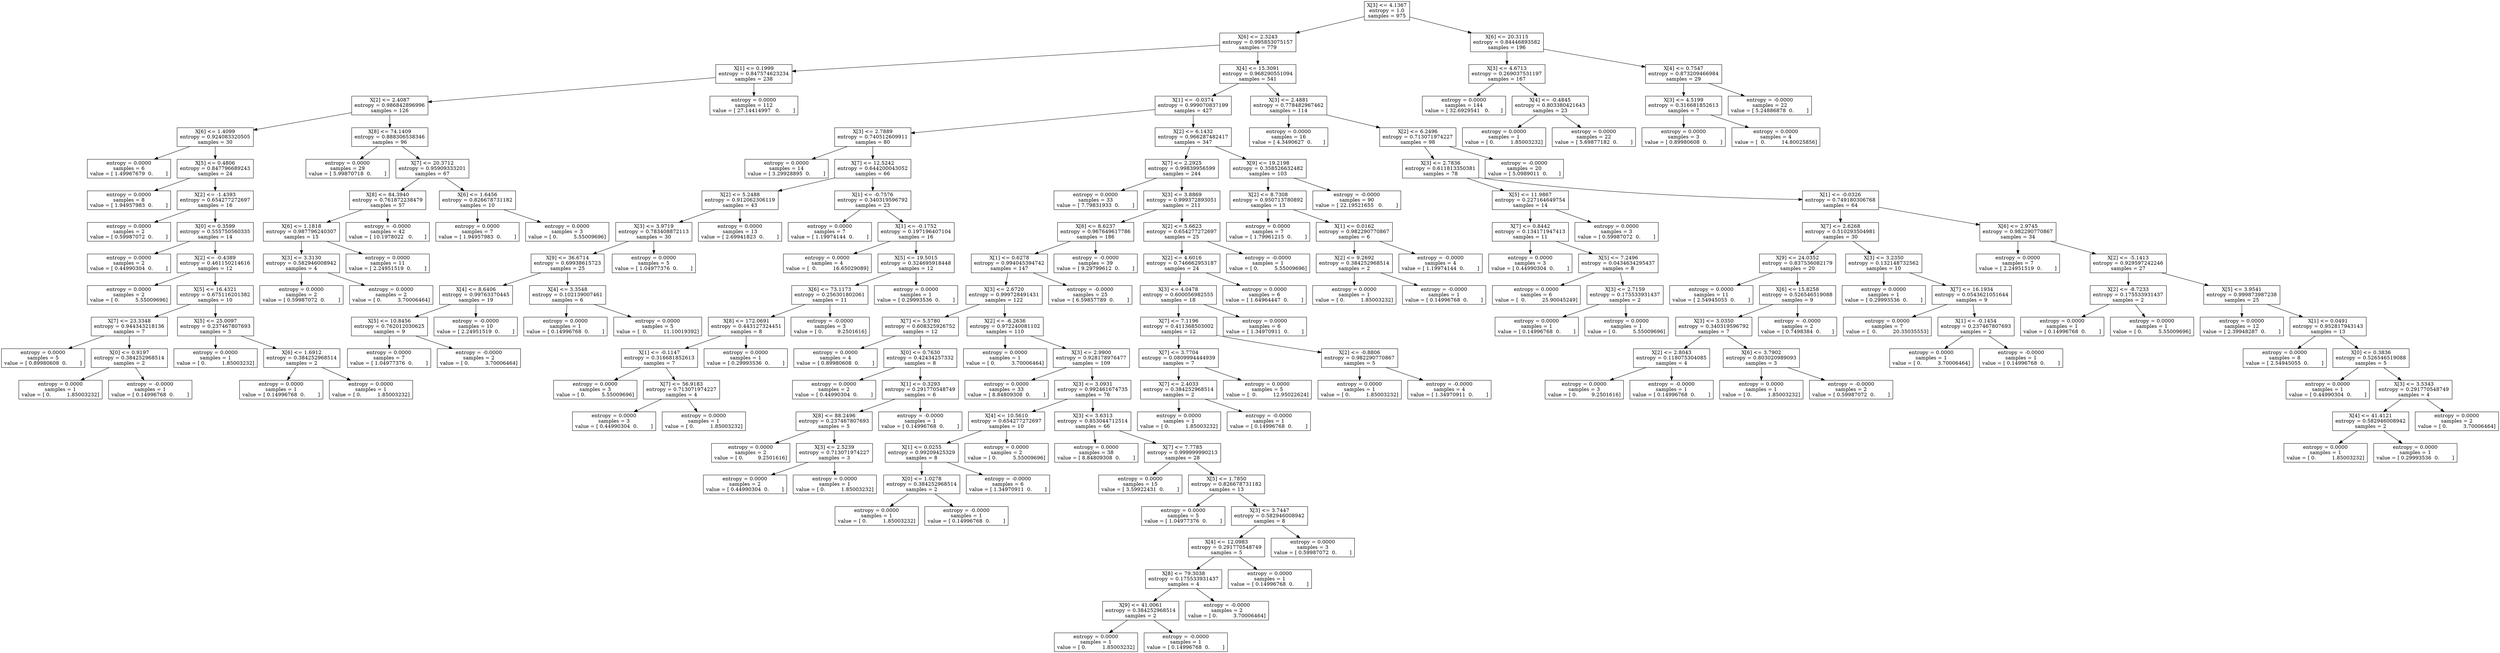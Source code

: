 digraph Tree {
0 [label="X[3] <= 4.1367\nentropy = 1.0\nsamples = 975", shape="box"] ;
1 [label="X[6] <= 2.3243\nentropy = 0.995853075157\nsamples = 779", shape="box"] ;
0 -> 1 ;
2 [label="X[1] <= 0.1999\nentropy = 0.847574623234\nsamples = 238", shape="box"] ;
1 -> 2 ;
3 [label="X[2] <= 2.4087\nentropy = 0.986842896996\nsamples = 126", shape="box"] ;
2 -> 3 ;
4 [label="X[6] <= 1.4099\nentropy = 0.924083320505\nsamples = 30", shape="box"] ;
3 -> 4 ;
5 [label="entropy = 0.0000\nsamples = 6\nvalue = [ 1.49967679  0.        ]", shape="box"] ;
4 -> 5 ;
6 [label="X[5] <= 0.4806\nentropy = 0.847796689243\nsamples = 24", shape="box"] ;
4 -> 6 ;
7 [label="entropy = 0.0000\nsamples = 8\nvalue = [ 1.94957983  0.        ]", shape="box"] ;
6 -> 7 ;
8 [label="X[2] <= -1.4393\nentropy = 0.654277272697\nsamples = 16", shape="box"] ;
6 -> 8 ;
9 [label="entropy = 0.0000\nsamples = 2\nvalue = [ 0.59987072  0.        ]", shape="box"] ;
8 -> 9 ;
10 [label="X[0] <= 0.3599\nentropy = 0.555750560335\nsamples = 14", shape="box"] ;
8 -> 10 ;
11 [label="entropy = 0.0000\nsamples = 2\nvalue = [ 0.44990304  0.        ]", shape="box"] ;
10 -> 11 ;
12 [label="X[2] <= -0.4389\nentropy = 0.461150214616\nsamples = 12", shape="box"] ;
10 -> 12 ;
13 [label="entropy = 0.0000\nsamples = 2\nvalue = [ 0.          5.55009696]", shape="box"] ;
12 -> 13 ;
14 [label="X[5] <= 16.4321\nentropy = 0.675116201382\nsamples = 10", shape="box"] ;
12 -> 14 ;
15 [label="X[7] <= 23.3348\nentropy = 0.944343218136\nsamples = 7", shape="box"] ;
14 -> 15 ;
16 [label="entropy = 0.0000\nsamples = 5\nvalue = [ 0.89980608  0.        ]", shape="box"] ;
15 -> 16 ;
17 [label="X[0] <= 0.9197\nentropy = 0.384252968514\nsamples = 2", shape="box"] ;
15 -> 17 ;
18 [label="entropy = 0.0000\nsamples = 1\nvalue = [ 0.          1.85003232]", shape="box"] ;
17 -> 18 ;
19 [label="entropy = -0.0000\nsamples = 1\nvalue = [ 0.14996768  0.        ]", shape="box"] ;
17 -> 19 ;
20 [label="X[5] <= 25.0097\nentropy = 0.237467807693\nsamples = 3", shape="box"] ;
14 -> 20 ;
21 [label="entropy = 0.0000\nsamples = 1\nvalue = [ 0.          1.85003232]", shape="box"] ;
20 -> 21 ;
22 [label="X[6] <= 1.6912\nentropy = 0.384252968514\nsamples = 2", shape="box"] ;
20 -> 22 ;
23 [label="entropy = 0.0000\nsamples = 1\nvalue = [ 0.14996768  0.        ]", shape="box"] ;
22 -> 23 ;
24 [label="entropy = 0.0000\nsamples = 1\nvalue = [ 0.          1.85003232]", shape="box"] ;
22 -> 24 ;
25 [label="X[8] <= 74.1409\nentropy = 0.888306538346\nsamples = 96", shape="box"] ;
3 -> 25 ;
26 [label="entropy = 0.0000\nsamples = 29\nvalue = [ 5.99870718  0.        ]", shape="box"] ;
25 -> 26 ;
27 [label="X[7] <= 20.3712\nentropy = 0.95909333201\nsamples = 67", shape="box"] ;
25 -> 27 ;
28 [label="X[8] <= 84.3940\nentropy = 0.761872238479\nsamples = 57", shape="box"] ;
27 -> 28 ;
29 [label="X[6] <= 1.1818\nentropy = 0.987796240307\nsamples = 15", shape="box"] ;
28 -> 29 ;
30 [label="X[3] <= 3.3130\nentropy = 0.582946008942\nsamples = 4", shape="box"] ;
29 -> 30 ;
31 [label="entropy = 0.0000\nsamples = 2\nvalue = [ 0.59987072  0.        ]", shape="box"] ;
30 -> 31 ;
32 [label="entropy = 0.0000\nsamples = 2\nvalue = [ 0.          3.70006464]", shape="box"] ;
30 -> 32 ;
33 [label="entropy = 0.0000\nsamples = 11\nvalue = [ 2.24951519  0.        ]", shape="box"] ;
29 -> 33 ;
34 [label="entropy = -0.0000\nsamples = 42\nvalue = [ 10.1978022   0.       ]", shape="box"] ;
28 -> 34 ;
35 [label="X[6] <= 1.6456\nentropy = 0.826678731182\nsamples = 10", shape="box"] ;
27 -> 35 ;
36 [label="entropy = 0.0000\nsamples = 7\nvalue = [ 1.94957983  0.        ]", shape="box"] ;
35 -> 36 ;
37 [label="entropy = 0.0000\nsamples = 3\nvalue = [ 0.          5.55009696]", shape="box"] ;
35 -> 37 ;
38 [label="entropy = 0.0000\nsamples = 112\nvalue = [ 27.14414997   0.        ]", shape="box"] ;
2 -> 38 ;
39 [label="X[4] <= 15.3091\nentropy = 0.968290551094\nsamples = 541", shape="box"] ;
1 -> 39 ;
40 [label="X[1] <= -0.0374\nentropy = 0.999070837199\nsamples = 427", shape="box"] ;
39 -> 40 ;
41 [label="X[3] <= 2.7889\nentropy = 0.740512609911\nsamples = 80", shape="box"] ;
40 -> 41 ;
42 [label="entropy = 0.0000\nsamples = 14\nvalue = [ 3.29928895  0.        ]", shape="box"] ;
41 -> 42 ;
43 [label="X[7] <= 12.5242\nentropy = 0.644200043052\nsamples = 66", shape="box"] ;
41 -> 43 ;
44 [label="X[2] <= 5.2488\nentropy = 0.912062306119\nsamples = 43", shape="box"] ;
43 -> 44 ;
45 [label="X[3] <= 3.9719\nentropy = 0.783408872113\nsamples = 30", shape="box"] ;
44 -> 45 ;
46 [label="X[9] <= 36.6714\nentropy = 0.69938615723\nsamples = 25", shape="box"] ;
45 -> 46 ;
47 [label="X[4] <= 8.6406\nentropy = 0.99763370445\nsamples = 19", shape="box"] ;
46 -> 47 ;
48 [label="X[5] <= 10.8456\nentropy = 0.762012030625\nsamples = 9", shape="box"] ;
47 -> 48 ;
49 [label="entropy = 0.0000\nsamples = 7\nvalue = [ 1.04977376  0.        ]", shape="box"] ;
48 -> 49 ;
50 [label="entropy = -0.0000\nsamples = 2\nvalue = [ 0.          3.70006464]", shape="box"] ;
48 -> 50 ;
51 [label="entropy = -0.0000\nsamples = 10\nvalue = [ 2.24951519  0.        ]", shape="box"] ;
47 -> 51 ;
52 [label="X[4] <= 3.3548\nentropy = 0.102139007461\nsamples = 6", shape="box"] ;
46 -> 52 ;
53 [label="entropy = 0.0000\nsamples = 1\nvalue = [ 0.14996768  0.        ]", shape="box"] ;
52 -> 53 ;
54 [label="entropy = 0.0000\nsamples = 5\nvalue = [  0.          11.10019392]", shape="box"] ;
52 -> 54 ;
55 [label="entropy = 0.0000\nsamples = 5\nvalue = [ 1.04977376  0.        ]", shape="box"] ;
45 -> 55 ;
56 [label="entropy = 0.0000\nsamples = 13\nvalue = [ 2.69941823  0.        ]", shape="box"] ;
44 -> 56 ;
57 [label="X[1] <= -0.7576\nentropy = 0.340319596792\nsamples = 23", shape="box"] ;
43 -> 57 ;
58 [label="entropy = 0.0000\nsamples = 7\nvalue = [ 1.19974144  0.        ]", shape="box"] ;
57 -> 58 ;
59 [label="X[1] <= -0.1752\nentropy = 0.197196407104\nsamples = 16", shape="box"] ;
57 -> 59 ;
60 [label="entropy = 0.0000\nsamples = 4\nvalue = [  0.          16.65029089]", shape="box"] ;
59 -> 60 ;
61 [label="X[5] <= 19.5015\nentropy = 0.324695918448\nsamples = 12", shape="box"] ;
59 -> 61 ;
62 [label="X[6] <= 73.1173\nentropy = 0.256301802061\nsamples = 11", shape="box"] ;
61 -> 62 ;
63 [label="X[8] <= 172.0691\nentropy = 0.443127324451\nsamples = 8", shape="box"] ;
62 -> 63 ;
64 [label="X[1] <= -0.1147\nentropy = 0.316681852613\nsamples = 7", shape="box"] ;
63 -> 64 ;
65 [label="entropy = 0.0000\nsamples = 3\nvalue = [ 0.          5.55009696]", shape="box"] ;
64 -> 65 ;
66 [label="X[7] <= 56.9183\nentropy = 0.713071974227\nsamples = 4", shape="box"] ;
64 -> 66 ;
67 [label="entropy = 0.0000\nsamples = 3\nvalue = [ 0.44990304  0.        ]", shape="box"] ;
66 -> 67 ;
68 [label="entropy = 0.0000\nsamples = 1\nvalue = [ 0.          1.85003232]", shape="box"] ;
66 -> 68 ;
69 [label="entropy = 0.0000\nsamples = 1\nvalue = [ 0.29993536  0.        ]", shape="box"] ;
63 -> 69 ;
70 [label="entropy = -0.0000\nsamples = 3\nvalue = [ 0.         9.2501616]", shape="box"] ;
62 -> 70 ;
71 [label="entropy = 0.0000\nsamples = 1\nvalue = [ 0.29993536  0.        ]", shape="box"] ;
61 -> 71 ;
72 [label="X[2] <= 6.1432\nentropy = 0.966287482417\nsamples = 347", shape="box"] ;
40 -> 72 ;
73 [label="X[7] <= 2.2925\nentropy = 0.99839956599\nsamples = 244", shape="box"] ;
72 -> 73 ;
74 [label="entropy = 0.0000\nsamples = 33\nvalue = [ 7.79831933  0.        ]", shape="box"] ;
73 -> 74 ;
75 [label="X[3] <= 3.8869\nentropy = 0.999372893051\nsamples = 211", shape="box"] ;
73 -> 75 ;
76 [label="X[6] <= 8.6237\nentropy = 0.967649617786\nsamples = 186", shape="box"] ;
75 -> 76 ;
77 [label="X[1] <= 0.6278\nentropy = 0.994045394742\nsamples = 147", shape="box"] ;
76 -> 77 ;
78 [label="X[3] <= 2.6720\nentropy = 0.999728491431\nsamples = 122", shape="box"] ;
77 -> 78 ;
79 [label="X[7] <= 5.5780\nentropy = 0.608325926752\nsamples = 12", shape="box"] ;
78 -> 79 ;
80 [label="entropy = 0.0000\nsamples = 4\nvalue = [ 0.89980608  0.        ]", shape="box"] ;
79 -> 80 ;
81 [label="X[0] <= 0.7630\nentropy = 0.42434257332\nsamples = 8", shape="box"] ;
79 -> 81 ;
82 [label="entropy = 0.0000\nsamples = 2\nvalue = [ 0.44990304  0.        ]", shape="box"] ;
81 -> 82 ;
83 [label="X[1] <= 0.3293\nentropy = 0.291770548749\nsamples = 6", shape="box"] ;
81 -> 83 ;
84 [label="X[8] <= 88.2496\nentropy = 0.237467807693\nsamples = 5", shape="box"] ;
83 -> 84 ;
85 [label="entropy = 0.0000\nsamples = 2\nvalue = [ 0.         9.2501616]", shape="box"] ;
84 -> 85 ;
86 [label="X[3] <= 2.5239\nentropy = 0.713071974227\nsamples = 3", shape="box"] ;
84 -> 86 ;
87 [label="entropy = 0.0000\nsamples = 2\nvalue = [ 0.44990304  0.        ]", shape="box"] ;
86 -> 87 ;
88 [label="entropy = 0.0000\nsamples = 1\nvalue = [ 0.          1.85003232]", shape="box"] ;
86 -> 88 ;
89 [label="entropy = -0.0000\nsamples = 1\nvalue = [ 0.14996768  0.        ]", shape="box"] ;
83 -> 89 ;
90 [label="X[2] <= -6.2636\nentropy = 0.972240081102\nsamples = 110", shape="box"] ;
78 -> 90 ;
91 [label="entropy = 0.0000\nsamples = 1\nvalue = [ 0.          3.70006464]", shape="box"] ;
90 -> 91 ;
92 [label="X[3] <= 2.9900\nentropy = 0.928178976477\nsamples = 109", shape="box"] ;
90 -> 92 ;
93 [label="entropy = 0.0000\nsamples = 33\nvalue = [ 8.84809308  0.        ]", shape="box"] ;
92 -> 93 ;
94 [label="X[3] <= 3.0931\nentropy = 0.992461674735\nsamples = 76", shape="box"] ;
92 -> 94 ;
95 [label="X[4] <= 10.5610\nentropy = 0.654277272697\nsamples = 10", shape="box"] ;
94 -> 95 ;
96 [label="X[1] <= 0.0255\nentropy = 0.99209425329\nsamples = 8", shape="box"] ;
95 -> 96 ;
97 [label="X[0] <= 1.0278\nentropy = 0.384252968514\nsamples = 2", shape="box"] ;
96 -> 97 ;
98 [label="entropy = 0.0000\nsamples = 1\nvalue = [ 0.          1.85003232]", shape="box"] ;
97 -> 98 ;
99 [label="entropy = -0.0000\nsamples = 1\nvalue = [ 0.14996768  0.        ]", shape="box"] ;
97 -> 99 ;
100 [label="entropy = -0.0000\nsamples = 6\nvalue = [ 1.34970911  0.        ]", shape="box"] ;
96 -> 100 ;
101 [label="entropy = 0.0000\nsamples = 2\nvalue = [ 0.          5.55009696]", shape="box"] ;
95 -> 101 ;
102 [label="X[3] <= 3.6313\nentropy = 0.853044712514\nsamples = 66", shape="box"] ;
94 -> 102 ;
103 [label="entropy = 0.0000\nsamples = 38\nvalue = [ 8.84809308  0.        ]", shape="box"] ;
102 -> 103 ;
104 [label="X[7] <= 7.7785\nentropy = 0.999999990213\nsamples = 28", shape="box"] ;
102 -> 104 ;
105 [label="entropy = 0.0000\nsamples = 15\nvalue = [ 3.59922431  0.        ]", shape="box"] ;
104 -> 105 ;
106 [label="X[5] <= 1.7850\nentropy = 0.826678731182\nsamples = 13", shape="box"] ;
104 -> 106 ;
107 [label="entropy = 0.0000\nsamples = 5\nvalue = [ 1.04977376  0.        ]", shape="box"] ;
106 -> 107 ;
108 [label="X[3] <= 3.7447\nentropy = 0.582946008942\nsamples = 8", shape="box"] ;
106 -> 108 ;
109 [label="X[4] <= 12.0983\nentropy = 0.291770548749\nsamples = 5", shape="box"] ;
108 -> 109 ;
110 [label="X[8] <= 79.3038\nentropy = 0.175533931437\nsamples = 4", shape="box"] ;
109 -> 110 ;
111 [label="X[9] <= 41.0061\nentropy = 0.384252968514\nsamples = 2", shape="box"] ;
110 -> 111 ;
112 [label="entropy = 0.0000\nsamples = 1\nvalue = [ 0.          1.85003232]", shape="box"] ;
111 -> 112 ;
113 [label="entropy = -0.0000\nsamples = 1\nvalue = [ 0.14996768  0.        ]", shape="box"] ;
111 -> 113 ;
114 [label="entropy = -0.0000\nsamples = 2\nvalue = [ 0.          3.70006464]", shape="box"] ;
110 -> 114 ;
115 [label="entropy = 0.0000\nsamples = 1\nvalue = [ 0.14996768  0.        ]", shape="box"] ;
109 -> 115 ;
116 [label="entropy = 0.0000\nsamples = 3\nvalue = [ 0.59987072  0.        ]", shape="box"] ;
108 -> 116 ;
117 [label="entropy = -0.0000\nsamples = 25\nvalue = [ 6.59857789  0.        ]", shape="box"] ;
77 -> 117 ;
118 [label="entropy = -0.0000\nsamples = 39\nvalue = [ 9.29799612  0.        ]", shape="box"] ;
76 -> 118 ;
119 [label="X[2] <= 5.6623\nentropy = 0.654277272697\nsamples = 25", shape="box"] ;
75 -> 119 ;
120 [label="X[2] <= 4.6016\nentropy = 0.746662953187\nsamples = 24", shape="box"] ;
119 -> 120 ;
121 [label="X[3] <= 4.0478\nentropy = 0.600056982555\nsamples = 18", shape="box"] ;
120 -> 121 ;
122 [label="X[7] <= 7.1196\nentropy = 0.411368503002\nsamples = 12", shape="box"] ;
121 -> 122 ;
123 [label="X[7] <= 3.7704\nentropy = 0.0809994444939\nsamples = 7", shape="box"] ;
122 -> 123 ;
124 [label="X[7] <= 2.4033\nentropy = 0.384252968514\nsamples = 2", shape="box"] ;
123 -> 124 ;
125 [label="entropy = 0.0000\nsamples = 1\nvalue = [ 0.          1.85003232]", shape="box"] ;
124 -> 125 ;
126 [label="entropy = -0.0000\nsamples = 1\nvalue = [ 0.14996768  0.        ]", shape="box"] ;
124 -> 126 ;
127 [label="entropy = 0.0000\nsamples = 5\nvalue = [  0.          12.95022624]", shape="box"] ;
123 -> 127 ;
128 [label="X[2] <= -0.8806\nentropy = 0.982290770867\nsamples = 5", shape="box"] ;
122 -> 128 ;
129 [label="entropy = 0.0000\nsamples = 1\nvalue = [ 0.          1.85003232]", shape="box"] ;
128 -> 129 ;
130 [label="entropy = -0.0000\nsamples = 4\nvalue = [ 1.34970911  0.        ]", shape="box"] ;
128 -> 130 ;
131 [label="entropy = 0.0000\nsamples = 6\nvalue = [ 1.34970911  0.        ]", shape="box"] ;
121 -> 131 ;
132 [label="entropy = 0.0000\nsamples = 6\nvalue = [ 1.64964447  0.        ]", shape="box"] ;
120 -> 132 ;
133 [label="entropy = -0.0000\nsamples = 1\nvalue = [ 0.          5.55009696]", shape="box"] ;
119 -> 133 ;
134 [label="X[9] <= 19.2198\nentropy = 0.358526632482\nsamples = 103", shape="box"] ;
72 -> 134 ;
135 [label="X[2] <= 8.7308\nentropy = 0.950713780892\nsamples = 13", shape="box"] ;
134 -> 135 ;
136 [label="entropy = 0.0000\nsamples = 7\nvalue = [ 1.79961215  0.        ]", shape="box"] ;
135 -> 136 ;
137 [label="X[1] <= 0.0162\nentropy = 0.982290770867\nsamples = 6", shape="box"] ;
135 -> 137 ;
138 [label="X[2] <= 9.2692\nentropy = 0.384252968514\nsamples = 2", shape="box"] ;
137 -> 138 ;
139 [label="entropy = 0.0000\nsamples = 1\nvalue = [ 0.          1.85003232]", shape="box"] ;
138 -> 139 ;
140 [label="entropy = -0.0000\nsamples = 1\nvalue = [ 0.14996768  0.        ]", shape="box"] ;
138 -> 140 ;
141 [label="entropy = -0.0000\nsamples = 4\nvalue = [ 1.19974144  0.        ]", shape="box"] ;
137 -> 141 ;
142 [label="entropy = -0.0000\nsamples = 90\nvalue = [ 22.19521655   0.        ]", shape="box"] ;
134 -> 142 ;
143 [label="X[3] <= 2.4881\nentropy = 0.778482967462\nsamples = 114", shape="box"] ;
39 -> 143 ;
144 [label="entropy = 0.0000\nsamples = 16\nvalue = [ 4.3490627  0.       ]", shape="box"] ;
143 -> 144 ;
145 [label="X[2] <= 6.2496\nentropy = 0.713071974227\nsamples = 98", shape="box"] ;
143 -> 145 ;
146 [label="X[3] <= 2.7836\nentropy = 0.611813350381\nsamples = 78", shape="box"] ;
145 -> 146 ;
147 [label="X[5] <= 11.9867\nentropy = 0.227164649754\nsamples = 14", shape="box"] ;
146 -> 147 ;
148 [label="X[7] <= 0.8442\nentropy = 0.134171947413\nsamples = 11", shape="box"] ;
147 -> 148 ;
149 [label="entropy = 0.0000\nsamples = 3\nvalue = [ 0.44990304  0.        ]", shape="box"] ;
148 -> 149 ;
150 [label="X[5] <= 7.2496\nentropy = 0.0434634295437\nsamples = 8", shape="box"] ;
148 -> 150 ;
151 [label="entropy = 0.0000\nsamples = 6\nvalue = [  0.          25.90045249]", shape="box"] ;
150 -> 151 ;
152 [label="X[3] <= 2.7159\nentropy = 0.175533931437\nsamples = 2", shape="box"] ;
150 -> 152 ;
153 [label="entropy = 0.0000\nsamples = 1\nvalue = [ 0.14996768  0.        ]", shape="box"] ;
152 -> 153 ;
154 [label="entropy = 0.0000\nsamples = 1\nvalue = [ 0.          5.55009696]", shape="box"] ;
152 -> 154 ;
155 [label="entropy = 0.0000\nsamples = 3\nvalue = [ 0.59987072  0.        ]", shape="box"] ;
147 -> 155 ;
156 [label="X[1] <= -0.0326\nentropy = 0.749180306768\nsamples = 64", shape="box"] ;
146 -> 156 ;
157 [label="X[7] <= 2.6268\nentropy = 0.510293504981\nsamples = 30", shape="box"] ;
156 -> 157 ;
158 [label="X[9] <= 24.0352\nentropy = 0.837536082179\nsamples = 20", shape="box"] ;
157 -> 158 ;
159 [label="entropy = 0.0000\nsamples = 11\nvalue = [ 2.54945055  0.        ]", shape="box"] ;
158 -> 159 ;
160 [label="X[6] <= 15.8258\nentropy = 0.526546519088\nsamples = 9", shape="box"] ;
158 -> 160 ;
161 [label="X[3] <= 3.0350\nentropy = 0.340319596792\nsamples = 7", shape="box"] ;
160 -> 161 ;
162 [label="X[2] <= 2.8043\nentropy = 0.118075304085\nsamples = 4", shape="box"] ;
161 -> 162 ;
163 [label="entropy = 0.0000\nsamples = 3\nvalue = [ 0.         9.2501616]", shape="box"] ;
162 -> 163 ;
164 [label="entropy = -0.0000\nsamples = 1\nvalue = [ 0.14996768  0.        ]", shape="box"] ;
162 -> 164 ;
165 [label="X[6] <= 3.7902\nentropy = 0.803020989093\nsamples = 3", shape="box"] ;
161 -> 165 ;
166 [label="entropy = 0.0000\nsamples = 1\nvalue = [ 0.          1.85003232]", shape="box"] ;
165 -> 166 ;
167 [label="entropy = -0.0000\nsamples = 2\nvalue = [ 0.59987072  0.        ]", shape="box"] ;
165 -> 167 ;
168 [label="entropy = -0.0000\nsamples = 2\nvalue = [ 0.7498384  0.       ]", shape="box"] ;
160 -> 168 ;
169 [label="X[3] <= 3.2350\nentropy = 0.132148732562\nsamples = 10", shape="box"] ;
157 -> 169 ;
170 [label="entropy = 0.0000\nsamples = 1\nvalue = [ 0.29993536  0.        ]", shape="box"] ;
169 -> 170 ;
171 [label="X[7] <= 16.1934\nentropy = 0.0543621051644\nsamples = 9", shape="box"] ;
169 -> 171 ;
172 [label="entropy = 0.0000\nsamples = 7\nvalue = [  0.          20.35035553]", shape="box"] ;
171 -> 172 ;
173 [label="X[1] <= -0.1454\nentropy = 0.237467807693\nsamples = 2", shape="box"] ;
171 -> 173 ;
174 [label="entropy = 0.0000\nsamples = 1\nvalue = [ 0.          3.70006464]", shape="box"] ;
173 -> 174 ;
175 [label="entropy = -0.0000\nsamples = 1\nvalue = [ 0.14996768  0.        ]", shape="box"] ;
173 -> 175 ;
176 [label="X[6] <= 2.9745\nentropy = 0.982290770867\nsamples = 34", shape="box"] ;
156 -> 176 ;
177 [label="entropy = 0.0000\nsamples = 7\nvalue = [ 2.24951519  0.        ]", shape="box"] ;
176 -> 177 ;
178 [label="X[2] <= -5.1413\nentropy = 0.929597242246\nsamples = 27", shape="box"] ;
176 -> 178 ;
179 [label="X[2] <= -8.7233\nentropy = 0.175533931437\nsamples = 2", shape="box"] ;
178 -> 179 ;
180 [label="entropy = 0.0000\nsamples = 1\nvalue = [ 0.14996768  0.        ]", shape="box"] ;
179 -> 180 ;
181 [label="entropy = 0.0000\nsamples = 1\nvalue = [ 0.          5.55009696]", shape="box"] ;
179 -> 181 ;
182 [label="X[5] <= 3.9541\nentropy = 0.999873987238\nsamples = 25", shape="box"] ;
178 -> 182 ;
183 [label="entropy = 0.0000\nsamples = 12\nvalue = [ 2.39948287  0.        ]", shape="box"] ;
182 -> 183 ;
184 [label="X[1] <= 0.0491\nentropy = 0.952817943143\nsamples = 13", shape="box"] ;
182 -> 184 ;
185 [label="entropy = 0.0000\nsamples = 8\nvalue = [ 2.54945055  0.        ]", shape="box"] ;
184 -> 185 ;
186 [label="X[0] <= 0.3836\nentropy = 0.526546519088\nsamples = 5", shape="box"] ;
184 -> 186 ;
187 [label="entropy = 0.0000\nsamples = 1\nvalue = [ 0.44990304  0.        ]", shape="box"] ;
186 -> 187 ;
188 [label="X[3] <= 3.5343\nentropy = 0.291770548749\nsamples = 4", shape="box"] ;
186 -> 188 ;
189 [label="X[4] <= 41.4121\nentropy = 0.582946008942\nsamples = 2", shape="box"] ;
188 -> 189 ;
190 [label="entropy = 0.0000\nsamples = 1\nvalue = [ 0.          1.85003232]", shape="box"] ;
189 -> 190 ;
191 [label="entropy = 0.0000\nsamples = 1\nvalue = [ 0.29993536  0.        ]", shape="box"] ;
189 -> 191 ;
192 [label="entropy = 0.0000\nsamples = 2\nvalue = [ 0.          3.70006464]", shape="box"] ;
188 -> 192 ;
193 [label="entropy = -0.0000\nsamples = 20\nvalue = [ 5.0989011  0.       ]", shape="box"] ;
145 -> 193 ;
194 [label="X[6] <= 20.3115\nentropy = 0.84446893582\nsamples = 196", shape="box"] ;
0 -> 194 ;
195 [label="X[3] <= 4.6713\nentropy = 0.269037531197\nsamples = 167", shape="box"] ;
194 -> 195 ;
196 [label="entropy = 0.0000\nsamples = 144\nvalue = [ 32.6929541   0.       ]", shape="box"] ;
195 -> 196 ;
197 [label="X[4] <= -0.4845\nentropy = 0.803380421643\nsamples = 23", shape="box"] ;
195 -> 197 ;
198 [label="entropy = 0.0000\nsamples = 1\nvalue = [ 0.          1.85003232]", shape="box"] ;
197 -> 198 ;
199 [label="entropy = 0.0000\nsamples = 22\nvalue = [ 5.69877182  0.        ]", shape="box"] ;
197 -> 199 ;
200 [label="X[4] <= 0.7547\nentropy = 0.873209466984\nsamples = 29", shape="box"] ;
194 -> 200 ;
201 [label="X[3] <= 4.5199\nentropy = 0.316681852613\nsamples = 7", shape="box"] ;
200 -> 201 ;
202 [label="entropy = 0.0000\nsamples = 3\nvalue = [ 0.89980608  0.        ]", shape="box"] ;
201 -> 202 ;
203 [label="entropy = 0.0000\nsamples = 4\nvalue = [  0.          14.80025856]", shape="box"] ;
201 -> 203 ;
204 [label="entropy = -0.0000\nsamples = 22\nvalue = [ 5.24886878  0.        ]", shape="box"] ;
200 -> 204 ;
}